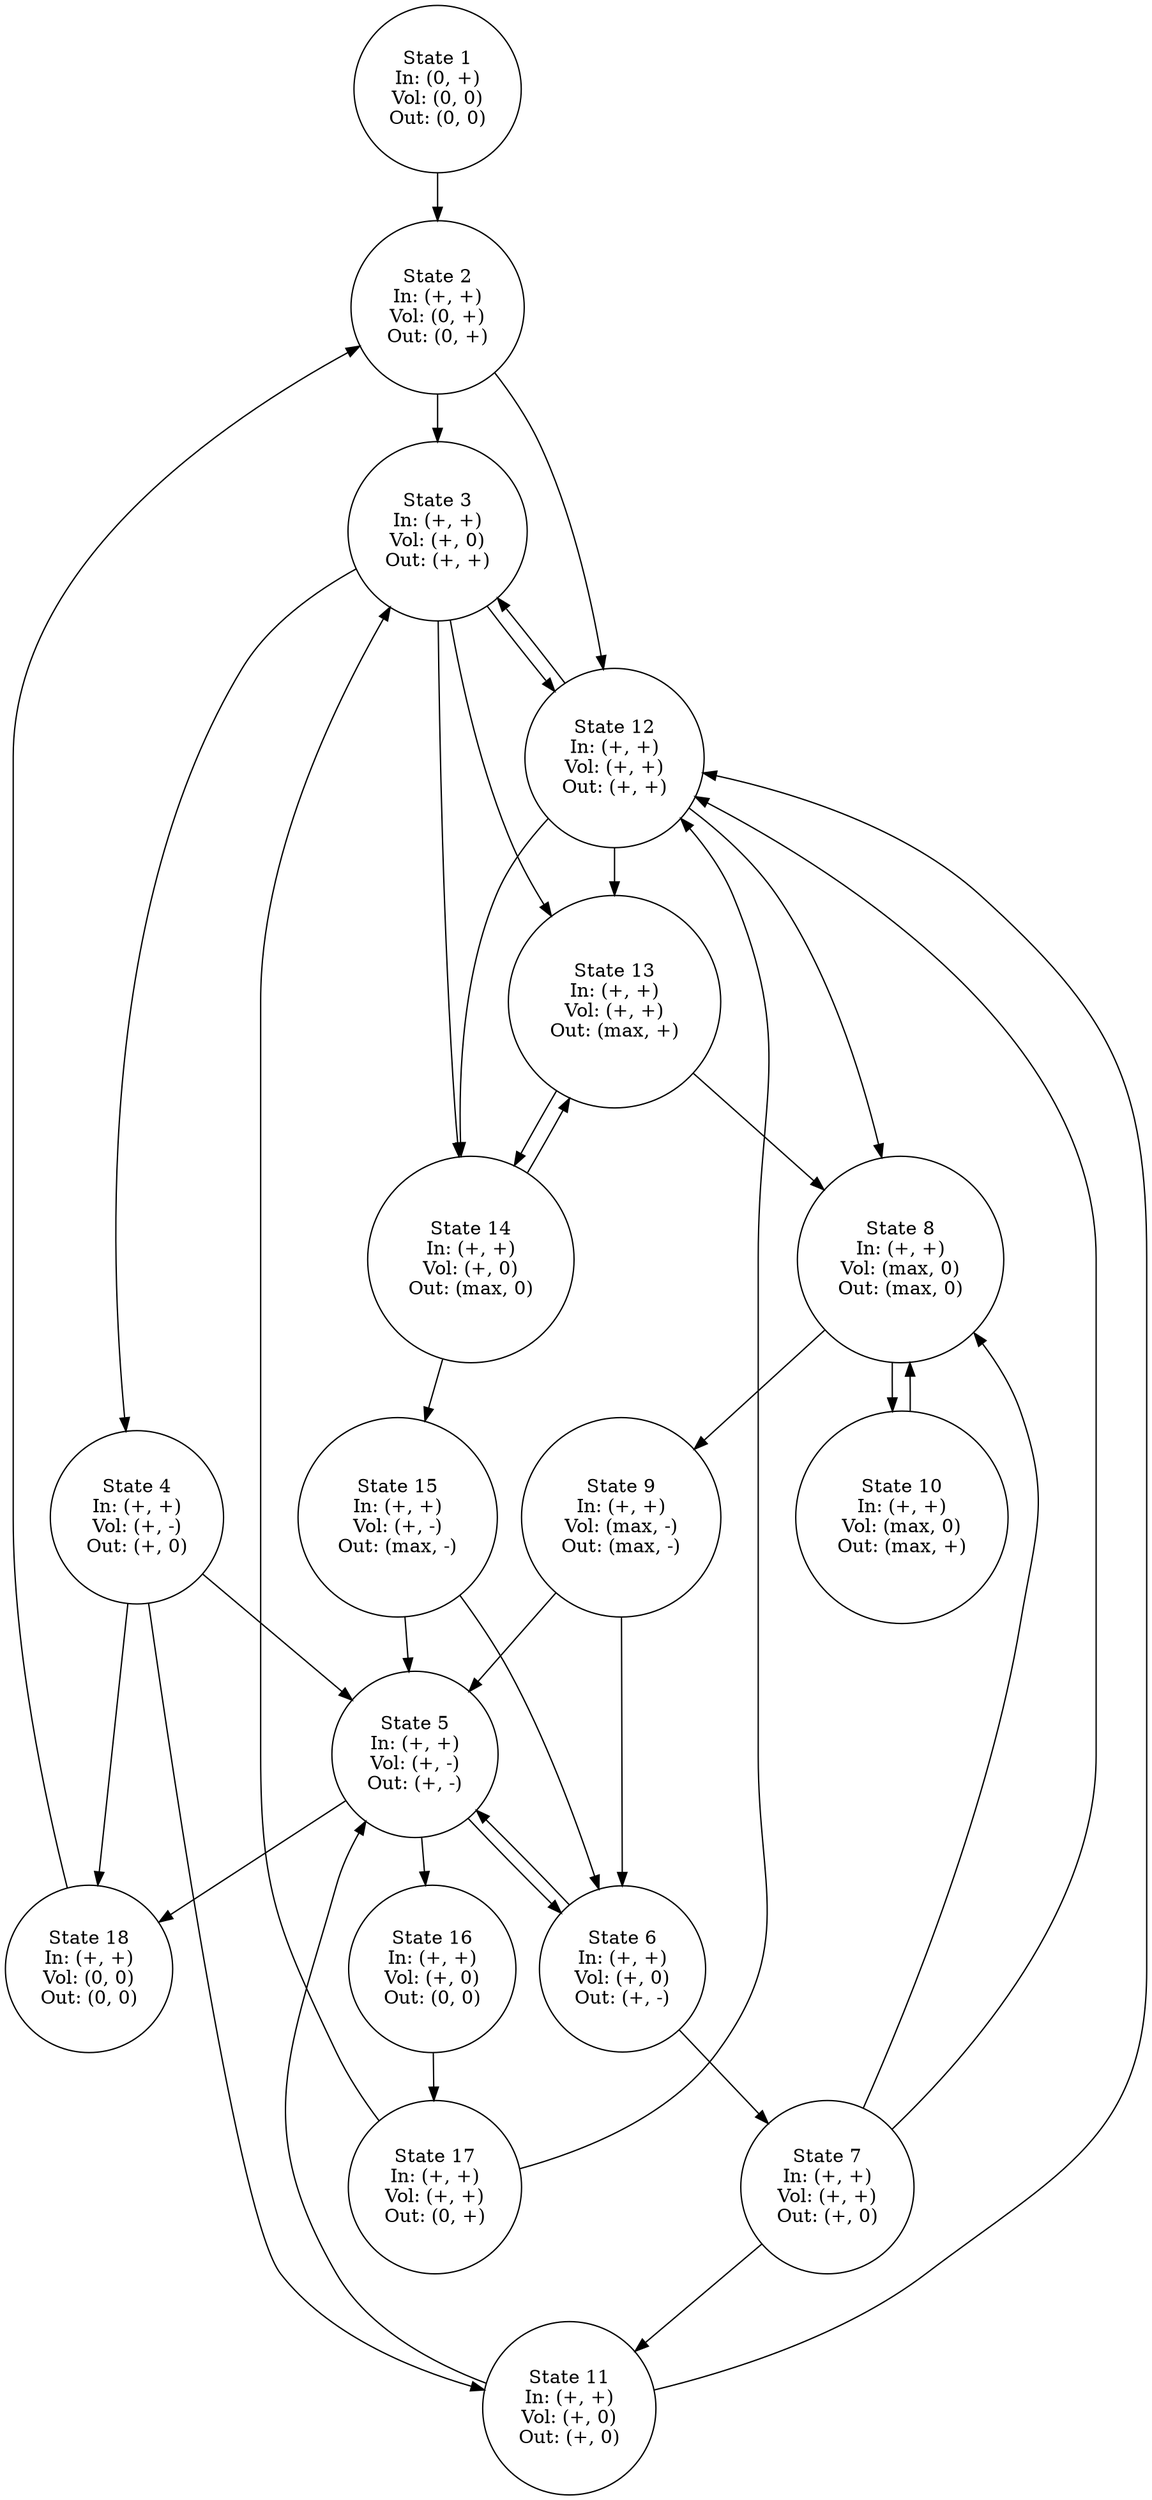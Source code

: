 strict digraph "" {
	graph [normalize=True,
		overlap=False,
		sep=1.2,
		smoothing=avg_dist,
		splines=True
	];
	node [label="\N",
		shape=circle
	];
	inflow_0_3_outflow_0_2_volume_0_2_	 [label="State 1
In: (0, +)
Vol: (0, 0)
Out: (0, 0)",
		tooltip="correspondence_valid: true
derivatives:
- In will go up from 0
- Vol will stay at 0
- Out will stay at 0
extreme_valid: true
valid: \
true
"];
	inflow_1_3_outflow_0_3_volume_0_3_	 [label="State 2
In: (+, +)
Vol: (0, +)
Out: (0, +)",
		tooltip="correspondence_valid: true
derivatives:
- In may go up from +
- Vol will go up from 0
- Out will go up from 0
extreme_valid: true
\
valid: true
"];
	inflow_0_3_outflow_0_2_volume_0_2_ -> inflow_1_3_outflow_0_3_volume_0_3_	 [tooltip="continuous_valid: true
derivative_valid: false
magnitude_valid: true
not_equal_valid: true
point_range_valid: true
transition_valid: \
true
"];
	inflow_1_3_outflow_1_3_volume_1_2_	 [label="State 3
In: (+, +)
Vol: (+, 0)
Out: (+, +)",
		tooltip="correspondence_valid: true
derivatives:
- In may go up from +
- Vol will stay at +
- Out may go up from +
extreme_valid: true
valid: \
true
"];
	inflow_1_3_outflow_0_3_volume_0_3_ -> inflow_1_3_outflow_1_3_volume_1_2_	 [tooltip="continuous_valid: true
derivative_valid: false
magnitude_valid: true
not_equal_valid: true
point_range_valid: true
transition_valid: \
true
"];
	inflow_1_3_outflow_1_3_volume_1_3_	 [label="State 12
In: (+, +)
Vol: (+, +)
Out: (+, +)",
		tooltip="correspondence_valid: true
derivatives:
- In may go up from +
- Vol may go up from +
- Out may go up from +
extreme_valid: true
\
valid: true
"];
	inflow_1_3_outflow_0_3_volume_0_3_ -> inflow_1_3_outflow_1_3_volume_1_3_	 [tooltip="continuous_valid: true
derivative_valid: true
magnitude_valid: true
not_equal_valid: true
point_range_valid: true
transition_valid: \
true
"];
	inflow_1_3_outflow_1_2_volume_1_1_	 [label="State 4
In: (+, +)
Vol: (+, -)
Out: (+, 0)",
		tooltip="correspondence_valid: true
derivatives:
- In may go up from +
- Vol may go down from +
- Out will stay at +
extreme_valid: true
\
valid: true
"];
	inflow_1_3_outflow_1_3_volume_1_2_ -> inflow_1_3_outflow_1_2_volume_1_1_	 [tooltip="continuous_valid: true
derivative_valid: false
magnitude_valid: true
not_equal_valid: true
point_range_valid: true
transition_valid: \
true
"];
	inflow_1_3_outflow_1_3_volume_1_2_ -> inflow_1_3_outflow_1_3_volume_1_3_	 [tooltip="continuous_valid: true
derivative_valid: true
magnitude_valid: true
not_equal_valid: true
point_range_valid: true
transition_valid: \
true
"];
	inflow_1_3_outflow_2_3_volume_1_3_	 [label="State 13
In: (+, +)
Vol: (+, +)
Out: (max, +)",
		tooltip="correspondence_valid: false
derivatives:
- In may go up from +
- Vol may go up from +
- Out will go up from max
extreme_valid: false
\
valid: false
"];
	inflow_1_3_outflow_1_3_volume_1_2_ -> inflow_1_3_outflow_2_3_volume_1_3_	 [tooltip="continuous_valid: true
derivative_valid: true
magnitude_valid: true
not_equal_valid: true
point_range_valid: true
transition_valid: \
true
"];
	inflow_1_3_outflow_2_2_volume_1_2_	 [label="State 14
In: (+, +)
Vol: (+, 0)
Out: (max, 0)",
		tooltip="correspondence_valid: false
derivatives:
- In may go up from +
- Vol will stay at +
- Out will stay at max
extreme_valid: true
valid: \
false
"];
	inflow_1_3_outflow_1_3_volume_1_2_ -> inflow_1_3_outflow_2_2_volume_1_2_	 [tooltip="continuous_valid: true
derivative_valid: false
magnitude_valid: true
not_equal_valid: true
point_range_valid: true
transition_valid: \
true
"];
	inflow_1_3_outflow_1_1_volume_1_1_	 [label="State 5
In: (+, +)
Vol: (+, -)
Out: (+, -)",
		tooltip="correspondence_valid: true
derivatives:
- In may go up from +
- Vol may go down from +
- Out may go down from +
extreme_valid: true
\
valid: true
"];
	inflow_1_3_outflow_1_2_volume_1_1_ -> inflow_1_3_outflow_1_1_volume_1_1_	 [tooltip="continuous_valid: true
derivative_valid: false
magnitude_valid: true
not_equal_valid: true
point_range_valid: true
transition_valid: \
true
"];
	inflow_1_3_outflow_1_2_volume_1_2_	 [label="State 11
In: (+, +)
Vol: (+, 0)
Out: (+, 0)",
		tooltip="correspondence_valid: true
derivatives:
- In may go up from +
- Vol will stay at +
- Out will stay at +
extreme_valid: true
valid: \
true
"];
	inflow_1_3_outflow_1_2_volume_1_1_ -> inflow_1_3_outflow_1_2_volume_1_2_	 [tooltip="continuous_valid: true
derivative_valid: true
magnitude_valid: true
not_equal_valid: true
point_range_valid: true
transition_valid: \
true
"];
	inflow_1_3_outflow_0_2_volume_0_2_	 [label="State 18
In: (+, +)
Vol: (0, 0)
Out: (0, 0)",
		tooltip="correspondence_valid: true
derivatives:
- In may go up from +
- Vol will stay at 0
- Out will stay at 0
extreme_valid: true
valid: \
true
"];
	inflow_1_3_outflow_1_2_volume_1_1_ -> inflow_1_3_outflow_0_2_volume_0_2_	 [tooltip="continuous_valid: true
derivative_valid: true
magnitude_valid: false
not_equal_valid: true
point_range_valid: true
transition_valid: \
true
"];
	inflow_1_3_outflow_1_1_volume_1_2_	 [label="State 6
In: (+, +)
Vol: (+, 0)
Out: (+, -)",
		tooltip="correspondence_valid: true
derivatives:
- In may go up from +
- Vol will stay at +
- Out may go down from +
extreme_valid: true
\
valid: true
"];
	inflow_1_3_outflow_1_1_volume_1_1_ -> inflow_1_3_outflow_1_1_volume_1_2_	 [tooltip="continuous_valid: true
derivative_valid: true
magnitude_valid: true
not_equal_valid: true
point_range_valid: true
transition_valid: \
true
"];
	inflow_1_3_outflow_0_2_volume_1_2_	 [label="State 16
In: (+, +)
Vol: (+, 0)
Out: (0, 0)",
		tooltip="correspondence_valid: false
derivatives:
- In may go up from +
- Vol will stay at +
- Out will stay at 0
extreme_valid: true
valid: \
false
"];
	inflow_1_3_outflow_1_1_volume_1_1_ -> inflow_1_3_outflow_0_2_volume_1_2_	 [tooltip="continuous_valid: true
derivative_valid: false
magnitude_valid: true
not_equal_valid: true
point_range_valid: true
transition_valid: \
true
"];
	inflow_1_3_outflow_1_1_volume_1_1_ -> inflow_1_3_outflow_0_2_volume_0_2_	 [tooltip="continuous_valid: true
derivative_valid: false
magnitude_valid: true
not_equal_valid: true
point_range_valid: true
transition_valid: \
true
"];
	inflow_1_3_outflow_1_1_volume_1_2_ -> inflow_1_3_outflow_1_1_volume_1_1_	 [tooltip="continuous_valid: true
derivative_valid: true
magnitude_valid: true
not_equal_valid: true
point_range_valid: true
transition_valid: \
true
"];
	inflow_1_3_outflow_1_2_volume_1_3_	 [label="State 7
In: (+, +)
Vol: (+, +)
Out: (+, 0)",
		tooltip="correspondence_valid: true
derivatives:
- In may go up from +
- Vol may go up from +
- Out will stay at +
extreme_valid: true
valid: \
true
"];
	inflow_1_3_outflow_1_1_volume_1_2_ -> inflow_1_3_outflow_1_2_volume_1_3_	 [tooltip="continuous_valid: true
derivative_valid: false
magnitude_valid: true
not_equal_valid: true
point_range_valid: true
transition_valid: \
true
"];
	inflow_1_3_outflow_2_2_volume_2_2_	 [label="State 8
In: (+, +)
Vol: (max, 0)
Out: (max, 0)",
		tooltip="correspondence_valid: true
derivatives:
- In may go up from +
- Vol will stay at max
- Out will stay at max
extreme_valid: true
\
valid: true
"];
	inflow_1_3_outflow_1_2_volume_1_3_ -> inflow_1_3_outflow_2_2_volume_2_2_	 [tooltip="continuous_valid: true
derivative_valid: true
magnitude_valid: false
not_equal_valid: true
point_range_valid: true
transition_valid: \
true
"];
	inflow_1_3_outflow_1_2_volume_1_3_ -> inflow_1_3_outflow_1_2_volume_1_2_	 [tooltip="continuous_valid: true
derivative_valid: true
magnitude_valid: true
not_equal_valid: true
point_range_valid: true
transition_valid: \
true
"];
	inflow_1_3_outflow_1_2_volume_1_3_ -> inflow_1_3_outflow_1_3_volume_1_3_	 [tooltip="continuous_valid: true
derivative_valid: false
magnitude_valid: true
not_equal_valid: true
point_range_valid: true
transition_valid: \
true
"];
	inflow_1_3_outflow_2_1_volume_2_1_	 [label="State 9
In: (+, +)
Vol: (max, -)
Out: (max, -)",
		tooltip="correspondence_valid: true
derivatives:
- In may go up from +
- Vol will go down from max
- Out will go down from max
extreme_valid: \
true
valid: true
"];
	inflow_1_3_outflow_2_2_volume_2_2_ -> inflow_1_3_outflow_2_1_volume_2_1_	 [tooltip="continuous_valid: true
derivative_valid: false
magnitude_valid: true
not_equal_valid: true
point_range_valid: true
transition_valid: \
true
"];
	inflow_1_3_outflow_2_3_volume_2_2_	 [label="State 10
In: (+, +)
Vol: (max, 0)
Out: (max, +)",
		tooltip="correspondence_valid: true
derivatives:
- In may go up from +
- Vol will stay at max
- Out will go up from max
extreme_valid: false
\
valid: false
"];
	inflow_1_3_outflow_2_2_volume_2_2_ -> inflow_1_3_outflow_2_3_volume_2_2_	 [tooltip="continuous_valid: true
derivative_valid: false
magnitude_valid: true
not_equal_valid: true
point_range_valid: true
transition_valid: \
true
"];
	inflow_1_3_outflow_2_1_volume_2_1_ -> inflow_1_3_outflow_1_1_volume_1_1_	 [tooltip="continuous_valid: true
derivative_valid: true
magnitude_valid: true
not_equal_valid: true
point_range_valid: true
transition_valid: \
true
"];
	inflow_1_3_outflow_2_1_volume_2_1_ -> inflow_1_3_outflow_1_1_volume_1_2_	 [tooltip="continuous_valid: true
derivative_valid: true
magnitude_valid: true
not_equal_valid: true
point_range_valid: true
transition_valid: \
true
"];
	inflow_1_3_outflow_2_3_volume_2_2_ -> inflow_1_3_outflow_2_2_volume_2_2_	 [tooltip="continuous_valid: true
derivative_valid: false
magnitude_valid: false
not_equal_valid: true
point_range_valid: true
transition_valid: \
true
"];
	inflow_1_3_outflow_1_2_volume_1_2_ -> inflow_1_3_outflow_1_1_volume_1_1_	 [tooltip="continuous_valid: true
derivative_valid: false
magnitude_valid: true
not_equal_valid: true
point_range_valid: true
transition_valid: \
true
"];
	inflow_1_3_outflow_1_2_volume_1_2_ -> inflow_1_3_outflow_1_3_volume_1_3_	 [tooltip="continuous_valid: true
derivative_valid: false
magnitude_valid: true
not_equal_valid: true
point_range_valid: true
transition_valid: \
true
"];
	inflow_1_3_outflow_1_3_volume_1_3_ -> inflow_1_3_outflow_1_3_volume_1_2_	 [tooltip="continuous_valid: true
derivative_valid: true
magnitude_valid: true
not_equal_valid: true
point_range_valid: true
transition_valid: \
true
"];
	inflow_1_3_outflow_1_3_volume_1_3_ -> inflow_1_3_outflow_2_2_volume_2_2_	 [tooltip="continuous_valid: true
derivative_valid: false
magnitude_valid: true
not_equal_valid: true
point_range_valid: true
transition_valid: \
true
"];
	inflow_1_3_outflow_1_3_volume_1_3_ -> inflow_1_3_outflow_2_3_volume_1_3_	 [tooltip="continuous_valid: true
derivative_valid: true
magnitude_valid: true
not_equal_valid: true
point_range_valid: true
transition_valid: \
true
"];
	inflow_1_3_outflow_1_3_volume_1_3_ -> inflow_1_3_outflow_2_2_volume_1_2_	 [tooltip="continuous_valid: true
derivative_valid: false
magnitude_valid: true
not_equal_valid: true
point_range_valid: true
transition_valid: \
true
"];
	inflow_1_3_outflow_2_3_volume_1_3_ -> inflow_1_3_outflow_2_2_volume_2_2_	 [tooltip="continuous_valid: true
derivative_valid: false
magnitude_valid: false
not_equal_valid: true
point_range_valid: true
transition_valid: \
true
"];
	inflow_1_3_outflow_2_3_volume_1_3_ -> inflow_1_3_outflow_2_2_volume_1_2_	 [tooltip="continuous_valid: true
derivative_valid: false
magnitude_valid: false
not_equal_valid: true
point_range_valid: true
transition_valid: \
true
"];
	inflow_1_3_outflow_2_2_volume_1_2_ -> inflow_1_3_outflow_2_3_volume_1_3_	 [tooltip="continuous_valid: true
derivative_valid: false
magnitude_valid: true
not_equal_valid: true
point_range_valid: true
transition_valid: \
true
"];
	inflow_1_3_outflow_2_1_volume_1_1_	 [label="State 15
In: (+, +)
Vol: (+, -)
Out: (max, -)",
		tooltip="correspondence_valid: false
derivatives:
- In may go up from +
- Vol may go down from +
- Out will go down from max
extreme_valid: \
true
valid: false
"];
	inflow_1_3_outflow_2_2_volume_1_2_ -> inflow_1_3_outflow_2_1_volume_1_1_	 [tooltip="continuous_valid: true
derivative_valid: false
magnitude_valid: true
not_equal_valid: true
point_range_valid: true
transition_valid: \
true
"];
	inflow_1_3_outflow_2_1_volume_1_1_ -> inflow_1_3_outflow_1_1_volume_1_1_	 [tooltip="continuous_valid: true
derivative_valid: true
magnitude_valid: true
not_equal_valid: true
point_range_valid: true
transition_valid: \
true
"];
	inflow_1_3_outflow_2_1_volume_1_1_ -> inflow_1_3_outflow_1_1_volume_1_2_	 [tooltip="continuous_valid: true
derivative_valid: true
magnitude_valid: true
not_equal_valid: true
point_range_valid: true
transition_valid: \
true
"];
	inflow_1_3_outflow_0_3_volume_1_3_	 [label="State 17
In: (+, +)
Vol: (+, +)
Out: (0, +)",
		tooltip="correspondence_valid: false
derivatives:
- In may go up from +
- Vol may go up from +
- Out will go up from 0
extreme_valid: true
\
valid: false
"];
	inflow_1_3_outflow_0_2_volume_1_2_ -> inflow_1_3_outflow_0_3_volume_1_3_	 [tooltip="continuous_valid: true
derivative_valid: false
magnitude_valid: true
not_equal_valid: true
point_range_valid: true
transition_valid: \
true
"];
	inflow_1_3_outflow_0_3_volume_1_3_ -> inflow_1_3_outflow_1_3_volume_1_2_	 [tooltip="continuous_valid: true
derivative_valid: false
magnitude_valid: true
not_equal_valid: true
point_range_valid: true
transition_valid: \
true
"];
	inflow_1_3_outflow_0_3_volume_1_3_ -> inflow_1_3_outflow_1_3_volume_1_3_	 [tooltip="continuous_valid: true
derivative_valid: true
magnitude_valid: true
not_equal_valid: true
point_range_valid: true
transition_valid: \
true
"];
	inflow_1_3_outflow_0_2_volume_0_2_ -> inflow_1_3_outflow_0_3_volume_0_3_	 [tooltip="continuous_valid: true
derivative_valid: false
magnitude_valid: true
not_equal_valid: true
point_range_valid: true
transition_valid: \
true
"];
}

